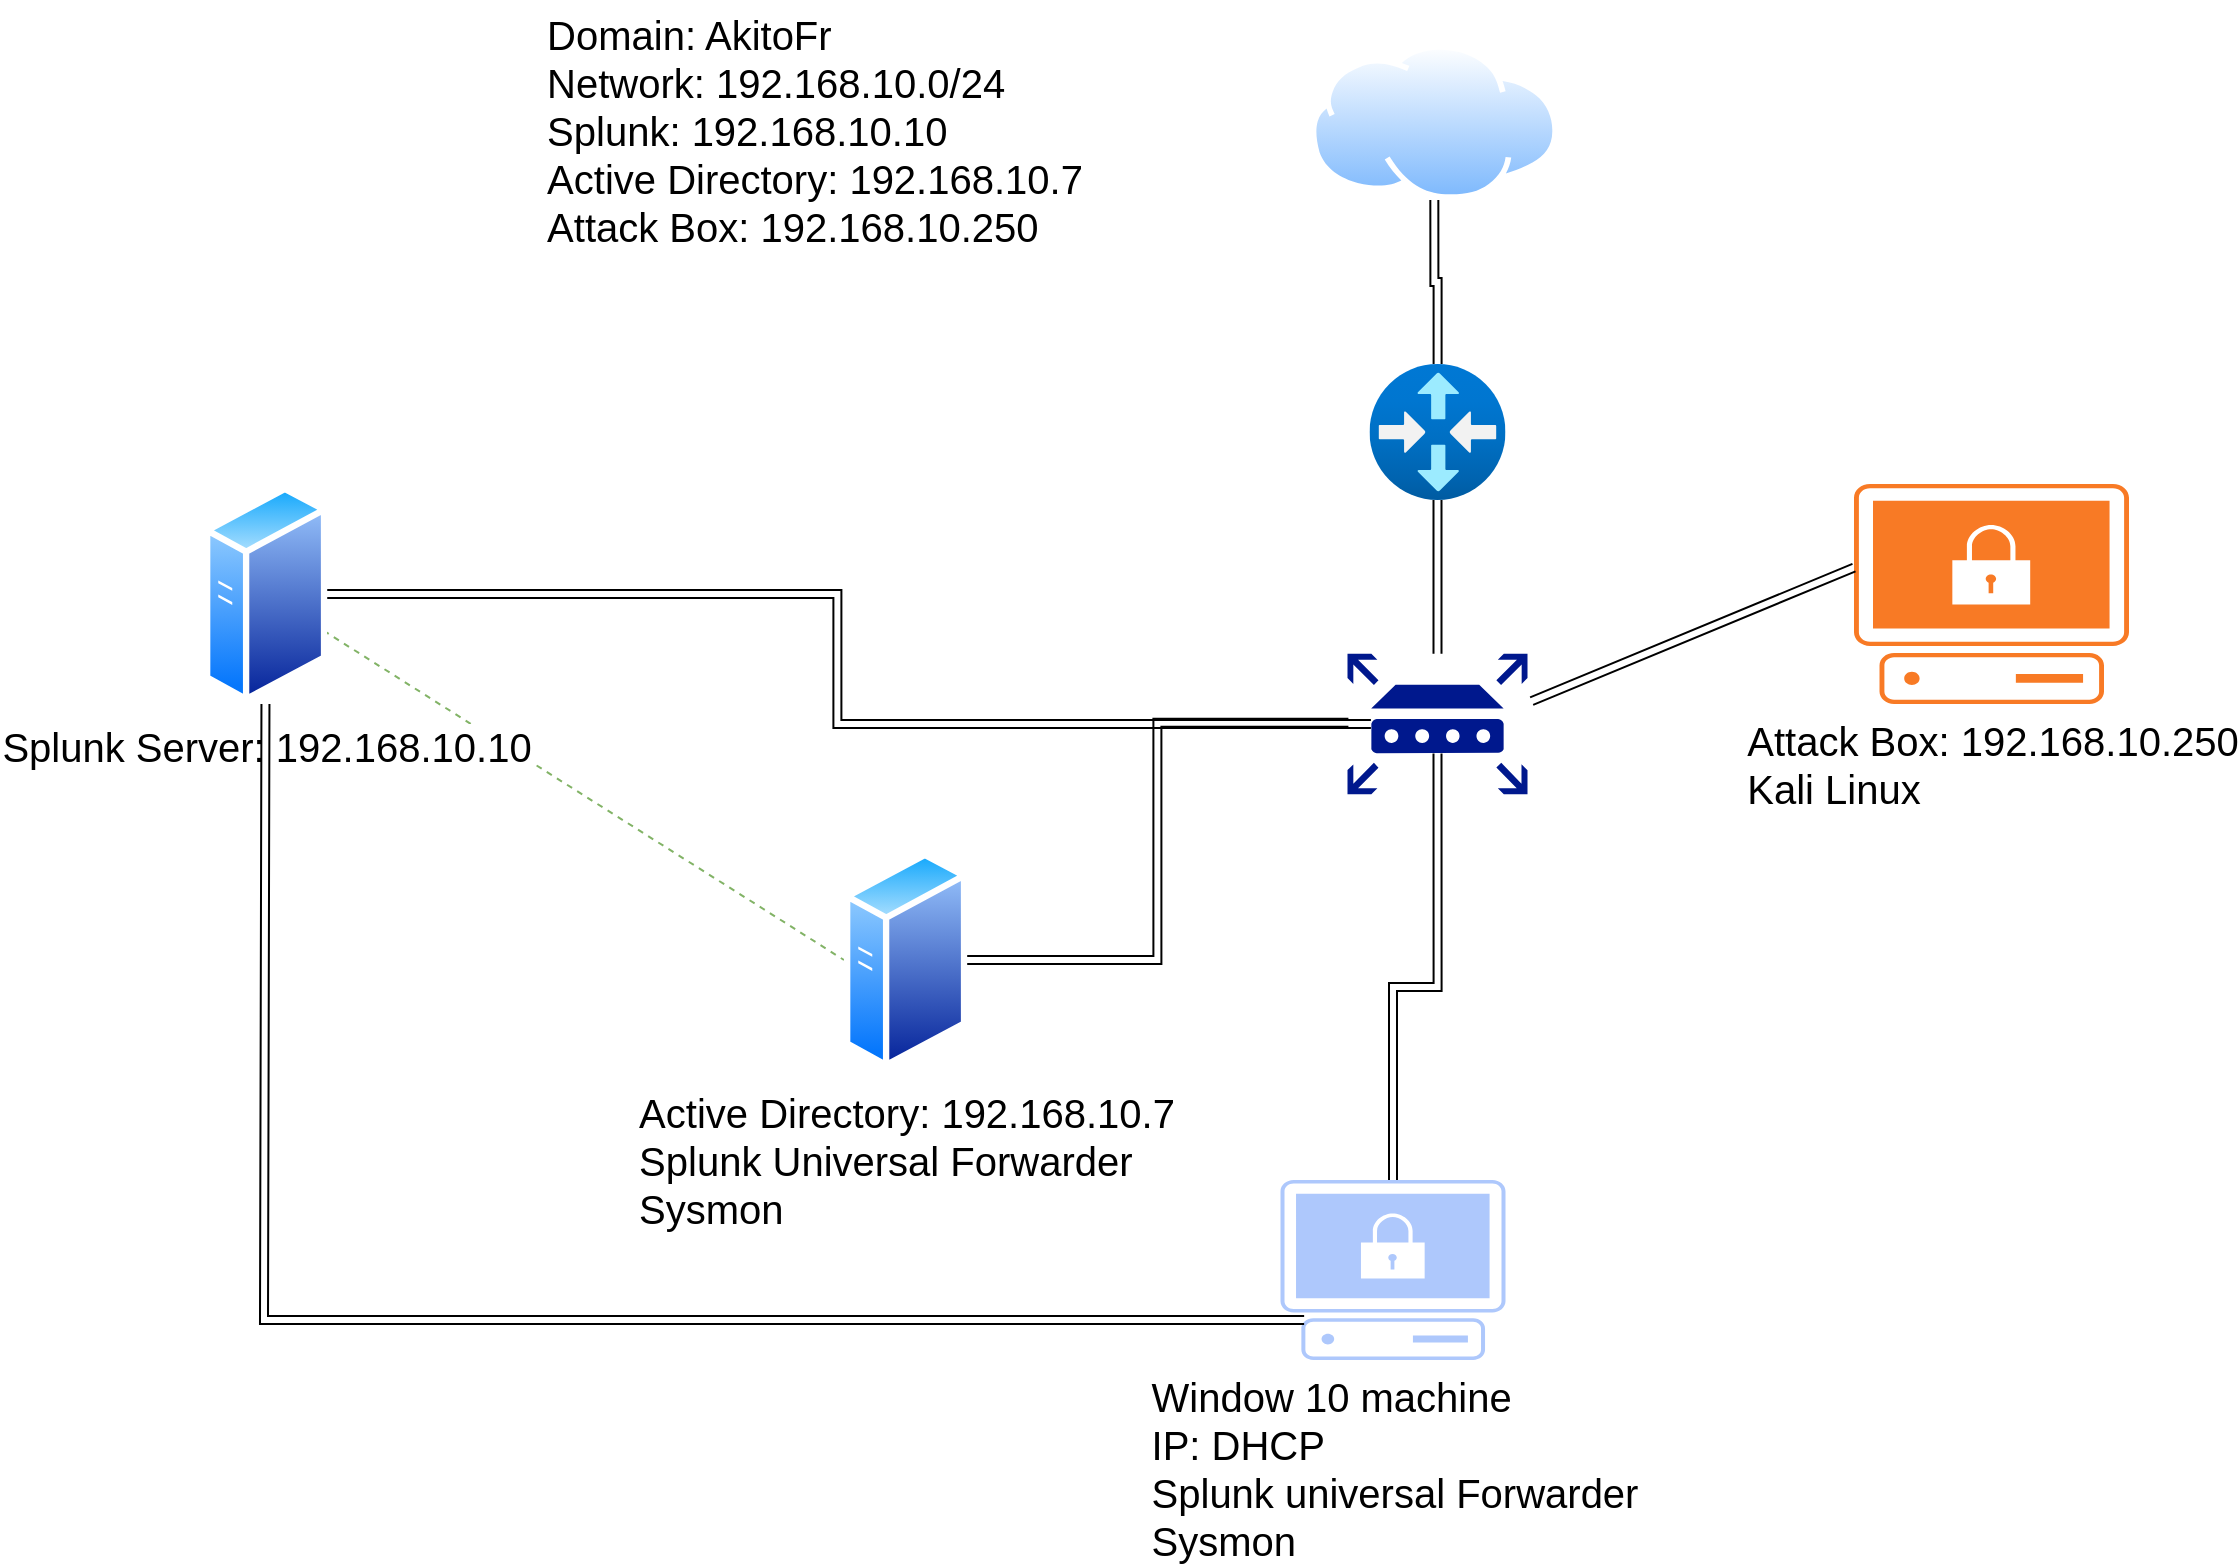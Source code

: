 <mxfile version="24.6.4" type="github">
  <diagram name="Page-1" id="gm6XaU6dHkjGv7icZa6b">
    <mxGraphModel dx="1900" dy="557" grid="1" gridSize="10" guides="1" tooltips="1" connect="1" arrows="1" fold="1" page="1" pageScale="1" pageWidth="850" pageHeight="1100" math="0" shadow="0">
      <root>
        <mxCell id="0" />
        <mxCell id="1" parent="0" />
        <mxCell id="qKUQyYKhr6q6O91EGZFC-1" value="&lt;div style=&quot;text-align: justify; font-size: 20px;&quot;&gt;&lt;span style=&quot;background-color: initial; font-size: 20px;&quot;&gt;Window 10 machine&lt;/span&gt;&lt;/div&gt;&lt;div style=&quot;text-align: justify; font-size: 20px;&quot;&gt;IP: DHCP&lt;/div&gt;&lt;div style=&quot;text-align: justify; font-size: 20px;&quot;&gt;Splunk universal Forwarder&lt;/div&gt;&lt;div style=&quot;text-align: justify; font-size: 20px;&quot;&gt;Sysmon&lt;/div&gt;" style="points=[[0.02,0.015,0],[0.5,0,0],[0.98,0.015,0],[1,0.38,0],[0.895,0.98,0],[0.5,1,0],[0.105,0.98,0],[0,0.38,0]];verticalLabelPosition=bottom;sketch=0;html=1;verticalAlign=top;aspect=fixed;align=center;pointerEvents=1;shape=mxgraph.cisco19.secure_endpoint_pc;fillColor=#AEC8FC;strokeColor=#6c8ebf;fontSize=20;" vertex="1" parent="1">
          <mxGeometry x="-91.75" y="660" width="112.5" height="90" as="geometry" />
        </mxCell>
        <mxCell id="qKUQyYKhr6q6O91EGZFC-2" value="&lt;div style=&quot;text-align: justify; font-size: 20px;&quot;&gt;&lt;span style=&quot;background-color: initial; font-size: 20px;&quot;&gt;Attack Box: 192.168.10.250&lt;/span&gt;&lt;/div&gt;&lt;div style=&quot;text-align: justify; font-size: 20px;&quot;&gt;Kali Linux&lt;/div&gt;" style="points=[[0.02,0.015,0],[0.5,0,0],[0.98,0.015,0],[1,0.38,0],[0.895,0.98,0],[0.5,1,0],[0.105,0.98,0],[0,0.38,0]];verticalLabelPosition=bottom;sketch=0;html=1;verticalAlign=top;aspect=fixed;align=center;pointerEvents=1;shape=mxgraph.cisco19.secure_endpoint_pc;fillColor=#F87A25;strokeColor=#b85450;fontSize=20;" vertex="1" parent="1">
          <mxGeometry x="195" y="312" width="137.5" height="110" as="geometry" />
        </mxCell>
        <mxCell id="qKUQyYKhr6q6O91EGZFC-19" value="" style="edgeStyle=orthogonalEdgeStyle;rounded=0;orthogonalLoop=1;jettySize=auto;html=1;shape=link;fontSize=20;" edge="1" parent="1" source="qKUQyYKhr6q6O91EGZFC-7" target="qKUQyYKhr6q6O91EGZFC-9">
          <mxGeometry relative="1" as="geometry" />
        </mxCell>
        <mxCell id="qKUQyYKhr6q6O91EGZFC-7" value="" style="image;aspect=fixed;html=1;points=[];align=center;fontSize=20;image=img/lib/azure2/networking/Virtual_Router.svg;" vertex="1" parent="1">
          <mxGeometry x="-47.25" y="252" width="68" height="68" as="geometry" />
        </mxCell>
        <mxCell id="qKUQyYKhr6q6O91EGZFC-18" value="" style="edgeStyle=orthogonalEdgeStyle;rounded=0;orthogonalLoop=1;jettySize=auto;html=1;shape=link;fontSize=20;" edge="1" parent="1" source="qKUQyYKhr6q6O91EGZFC-8" target="qKUQyYKhr6q6O91EGZFC-7">
          <mxGeometry relative="1" as="geometry" />
        </mxCell>
        <mxCell id="qKUQyYKhr6q6O91EGZFC-8" value="" style="sketch=0;aspect=fixed;pointerEvents=1;shadow=0;dashed=0;html=1;strokeColor=none;labelPosition=center;verticalLabelPosition=bottom;verticalAlign=top;align=center;fillColor=#00188D;shape=mxgraph.mscae.enterprise.router;fontSize=20;" vertex="1" parent="1">
          <mxGeometry x="-58.25" y="396.9" width="90" height="70.2" as="geometry" />
        </mxCell>
        <mxCell id="qKUQyYKhr6q6O91EGZFC-9" value="" style="image;aspect=fixed;perimeter=ellipsePerimeter;html=1;align=center;shadow=0;dashed=0;spacingTop=3;image=img/lib/active_directory/internet_cloud.svg;fontSize=20;" vertex="1" parent="1">
          <mxGeometry x="-76.74" y="92" width="123.81" height="78" as="geometry" />
        </mxCell>
        <mxCell id="qKUQyYKhr6q6O91EGZFC-13" style="edgeStyle=orthogonalEdgeStyle;rounded=0;orthogonalLoop=1;jettySize=auto;html=1;exitX=0.5;exitY=0;exitDx=0;exitDy=0;exitPerimeter=0;entryX=0.5;entryY=0.71;entryDx=0;entryDy=0;entryPerimeter=0;shape=link;fontSize=20;" edge="1" parent="1" source="qKUQyYKhr6q6O91EGZFC-1" target="qKUQyYKhr6q6O91EGZFC-8">
          <mxGeometry relative="1" as="geometry" />
        </mxCell>
        <mxCell id="qKUQyYKhr6q6O91EGZFC-17" style="edgeStyle=orthogonalEdgeStyle;rounded=0;orthogonalLoop=1;jettySize=auto;html=1;shape=link;entryX=0.13;entryY=0.5;entryDx=0;entryDy=0;entryPerimeter=0;fontSize=20;" edge="1" parent="1" source="qKUQyYKhr6q6O91EGZFC-14" target="qKUQyYKhr6q6O91EGZFC-8">
          <mxGeometry relative="1" as="geometry">
            <mxPoint x="-75" y="432" as="targetPoint" />
          </mxGeometry>
        </mxCell>
        <mxCell id="qKUQyYKhr6q6O91EGZFC-25" style="rounded=0;orthogonalLoop=1;jettySize=auto;html=1;entryX=0;entryY=0.5;entryDx=0;entryDy=0;dashed=1;fillColor=#d5e8d4;strokeColor=#82b366;endArrow=none;endFill=0;" edge="1" parent="1" source="qKUQyYKhr6q6O91EGZFC-14" target="qKUQyYKhr6q6O91EGZFC-15">
          <mxGeometry relative="1" as="geometry" />
        </mxCell>
        <mxCell id="qKUQyYKhr6q6O91EGZFC-14" value="Splunk Server: 192.168.10.10" style="image;aspect=fixed;perimeter=ellipsePerimeter;html=1;align=center;shadow=0;dashed=0;spacingTop=3;image=img/lib/active_directory/generic_server.svg;fontSize=20;" vertex="1" parent="1">
          <mxGeometry x="-630" y="312" width="61.6" height="110" as="geometry" />
        </mxCell>
        <mxCell id="qKUQyYKhr6q6O91EGZFC-15" value="&lt;div style=&quot;text-align: justify; font-size: 20px;&quot;&gt;Active Directory: 192.168.10.7&lt;/div&gt;&lt;div style=&quot;text-align: justify; font-size: 20px;&quot;&gt;Splunk Universal Forwarder&lt;/div&gt;&lt;div style=&quot;text-align: justify; font-size: 20px;&quot;&gt;Sysmon&lt;/div&gt;" style="image;aspect=fixed;perimeter=ellipsePerimeter;html=1;align=center;shadow=0;dashed=0;spacingTop=3;image=img/lib/active_directory/generic_server.svg;fontSize=20;" vertex="1" parent="1">
          <mxGeometry x="-310" y="495" width="61.6" height="110" as="geometry" />
        </mxCell>
        <mxCell id="qKUQyYKhr6q6O91EGZFC-16" style="edgeStyle=orthogonalEdgeStyle;rounded=0;orthogonalLoop=1;jettySize=auto;html=1;entryX=0.005;entryY=0.491;entryDx=0;entryDy=0;entryPerimeter=0;shape=link;fontSize=20;" edge="1" parent="1" source="qKUQyYKhr6q6O91EGZFC-15" target="qKUQyYKhr6q6O91EGZFC-8">
          <mxGeometry relative="1" as="geometry" />
        </mxCell>
        <mxCell id="qKUQyYKhr6q6O91EGZFC-20" value="&lt;div style=&quot;text-align: justify; font-size: 20px;&quot;&gt;&lt;span style=&quot;font-size: 20px; background-color: initial;&quot;&gt;Domain: AkitoFr&lt;/span&gt;&lt;/div&gt;&lt;div style=&quot;text-align: justify; font-size: 20px;&quot;&gt;&lt;font style=&quot;font-size: 20px;&quot;&gt;Network: 192.168.10.0/24&lt;/font&gt;&lt;/div&gt;&lt;div style=&quot;text-align: justify; font-size: 20px;&quot;&gt;&lt;font style=&quot;font-size: 20px;&quot;&gt;Splunk: 192.168.10.10&lt;/font&gt;&lt;/div&gt;&lt;div style=&quot;text-align: justify; font-size: 20px;&quot;&gt;&lt;font style=&quot;font-size: 20px;&quot;&gt;Active Directory: 192.168.10.7&lt;/font&gt;&lt;/div&gt;&lt;div style=&quot;text-align: justify; font-size: 20px;&quot;&gt;&lt;font style=&quot;font-size: 20px;&quot;&gt;Attack Box: 192.168.10.250&lt;/font&gt;&lt;/div&gt;" style="text;html=1;align=center;verticalAlign=middle;resizable=0;points=[];autosize=1;strokeColor=none;fillColor=none;fontSize=20;" vertex="1" parent="1">
          <mxGeometry x="-470" y="70" width="290" height="130" as="geometry" />
        </mxCell>
        <mxCell id="qKUQyYKhr6q6O91EGZFC-21" style="rounded=0;orthogonalLoop=1;jettySize=auto;html=1;entryX=1.023;entryY=0.337;entryDx=0;entryDy=0;entryPerimeter=0;shape=link;exitX=0;exitY=0.38;exitDx=0;exitDy=0;exitPerimeter=0;fontSize=20;" edge="1" parent="1" source="qKUQyYKhr6q6O91EGZFC-2" target="qKUQyYKhr6q6O91EGZFC-8">
          <mxGeometry relative="1" as="geometry" />
        </mxCell>
        <mxCell id="qKUQyYKhr6q6O91EGZFC-24" style="rounded=0;orthogonalLoop=1;jettySize=auto;html=1;entryX=0.105;entryY=0.778;entryDx=0;entryDy=0;entryPerimeter=0;shape=link;" edge="1" parent="1" source="qKUQyYKhr6q6O91EGZFC-14" target="qKUQyYKhr6q6O91EGZFC-1">
          <mxGeometry relative="1" as="geometry">
            <Array as="points">
              <mxPoint x="-600" y="730" />
            </Array>
          </mxGeometry>
        </mxCell>
      </root>
    </mxGraphModel>
  </diagram>
</mxfile>
